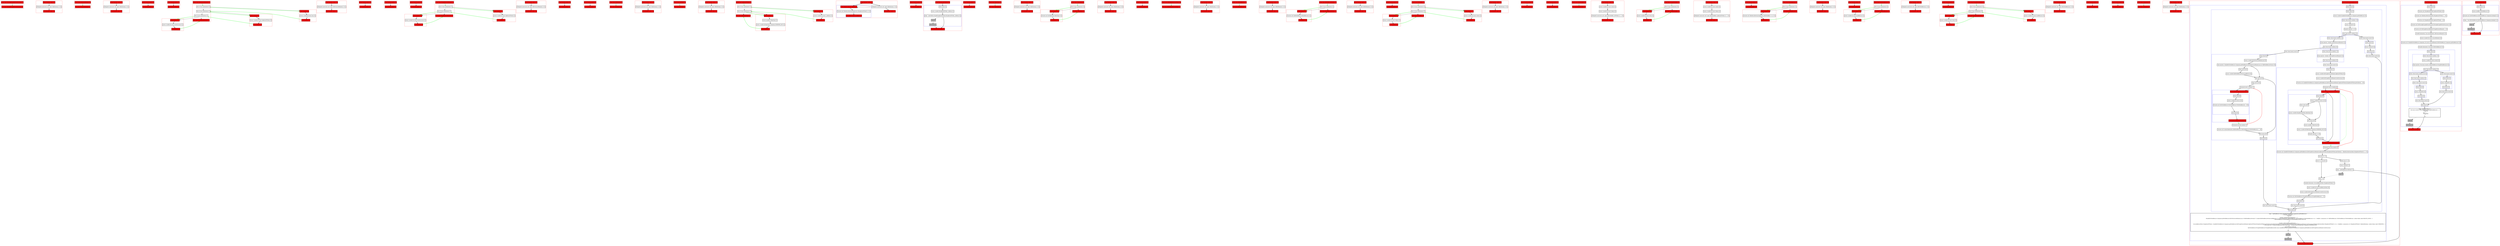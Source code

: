 digraph kt44814_kt {
    graph [nodesep=3]
    node [shape=box penwidth=2]
    edge [penwidth=2]

    subgraph cluster_0 {
        color=red
        0 [label="Enter class FlyweightCapableTreeStructure [1]" style="filled" fillcolor=red];
        1 [label="Exit class FlyweightCapableTreeStructure [1]" style="filled" fillcolor=red];
    }
    0 -> {1} [color=green];

    subgraph cluster_1 {
        color=red
        2 [label="Enter function <init> [2]" style="filled" fillcolor=red];
        3 [label="Delegated constructor call: super<R|kotlin/Any|>() [2]"];
        4 [label="Exit function <init> [2]" style="filled" fillcolor=red];
    }
    2 -> {3};
    3 -> {4};

    subgraph cluster_2 {
        color=red
        5 [label="Enter class FirSourceElement [1]" style="filled" fillcolor=red];
        6 [label="Exit class FirSourceElement [1]" style="filled" fillcolor=red];
    }
    5 -> {6} [color=green];

    subgraph cluster_3 {
        color=red
        7 [label="Enter function <init> [2]" style="filled" fillcolor=red];
        8 [label="Delegated constructor call: super<R|kotlin/Any|>() [2]"];
        9 [label="Exit function <init> [2]" style="filled" fillcolor=red];
    }
    7 -> {8};
    8 -> {9};

    subgraph cluster_4 {
        color=red
        10 [label="Enter function getter [2]" style="filled" fillcolor=red];
        11 [label="Exit function getter [2]" style="filled" fillcolor=red];
    }
    10 -> {11};

    subgraph cluster_5 {
        color=red
        12 [label="Enter function getter [2]" style="filled" fillcolor=red];
        13 [label="Exit function getter [2]" style="filled" fillcolor=red];
    }
    12 -> {13};

    subgraph cluster_6 {
        color=red
        14 [label="Enter class FirPsiSourceElement [1]" style="filled" fillcolor=red];
        15 [label="Part of class initialization [1]"];
        16 [label="Part of class initialization [1]"];
        17 [label="Part of class initialization [1]"];
        18 [label="Exit class FirPsiSourceElement [1]" style="filled" fillcolor=red];
    }
    14 -> {15} [color=green];
    15 -> {16} [style=dotted];
    15 -> {24} [color=green];
    15 -> {24} [style=dashed];
    16 -> {17} [style=dotted];
    16 -> {29} [color=green];
    16 -> {29} [style=dashed];
    17 -> {18} [style=dotted];
    17 -> {34} [color=green];
    17 -> {34} [style=dashed];

    subgraph cluster_7 {
        color=red
        19 [label="Enter function <init> [2]" style="filled" fillcolor=red];
        20 [label="Delegated constructor call: super<R|FirSourceElement|>() [2]"];
        21 [label="Exit function <init> [2]" style="filled" fillcolor=red];
    }
    19 -> {20};
    20 -> {21};

    subgraph cluster_8 {
        color=red
        22 [label="Enter function getter [3]" style="filled" fillcolor=red];
        23 [label="Exit function getter [3]" style="filled" fillcolor=red];
    }
    22 -> {23};

    subgraph cluster_9 {
        color=red
        24 [label="Enter property [2]" style="filled" fillcolor=red];
        25 [label="Access variable R|<local>/psi| [2]"];
        26 [label="Exit property [2]" style="filled" fillcolor=red];
    }
    24 -> {25};
    25 -> {26};
    26 -> {16} [color=green];

    subgraph cluster_10 {
        color=red
        27 [label="Enter function getter [3]" style="filled" fillcolor=red];
        28 [label="Exit function getter [3]" style="filled" fillcolor=red];
    }
    27 -> {28};

    subgraph cluster_11 {
        color=red
        29 [label="Enter property [2]" style="filled" fillcolor=red];
        30 [label="Access variable R|<local>/lighterASTNode| [2]"];
        31 [label="Exit property [2]" style="filled" fillcolor=red];
    }
    29 -> {30};
    30 -> {31};
    31 -> {17} [color=green];

    subgraph cluster_12 {
        color=red
        32 [label="Enter function getter [3]" style="filled" fillcolor=red];
        33 [label="Exit function getter [3]" style="filled" fillcolor=red];
    }
    32 -> {33};

    subgraph cluster_13 {
        color=red
        34 [label="Enter property [2]" style="filled" fillcolor=red];
        35 [label="Access variable R|<local>/treeStructure| [2]"];
        36 [label="Exit property [2]" style="filled" fillcolor=red];
    }
    34 -> {35};
    35 -> {36};
    36 -> {18} [color=green];

    subgraph cluster_14 {
        color=red
        37 [label="Enter class FirLightSourceElement [1]" style="filled" fillcolor=red];
        38 [label="Part of class initialization [1]"];
        39 [label="Part of class initialization [1]"];
        40 [label="Exit class FirLightSourceElement [1]" style="filled" fillcolor=red];
    }
    37 -> {38} [color=green];
    38 -> {39} [style=dotted];
    38 -> {46} [color=green];
    38 -> {46} [style=dashed];
    39 -> {40} [style=dotted];
    39 -> {51} [color=green];
    39 -> {51} [style=dashed];

    subgraph cluster_15 {
        color=red
        41 [label="Enter function <init> [2]" style="filled" fillcolor=red];
        42 [label="Delegated constructor call: super<R|FirSourceElement|>() [2]"];
        43 [label="Exit function <init> [2]" style="filled" fillcolor=red];
    }
    41 -> {42};
    42 -> {43};

    subgraph cluster_16 {
        color=red
        44 [label="Enter function getter [3]" style="filled" fillcolor=red];
        45 [label="Exit function getter [3]" style="filled" fillcolor=red];
    }
    44 -> {45};

    subgraph cluster_17 {
        color=red
        46 [label="Enter property [2]" style="filled" fillcolor=red];
        47 [label="Access variable R|<local>/lighterASTNode| [2]"];
        48 [label="Exit property [2]" style="filled" fillcolor=red];
    }
    46 -> {47};
    47 -> {48};
    48 -> {39} [color=green];

    subgraph cluster_18 {
        color=red
        49 [label="Enter function getter [3]" style="filled" fillcolor=red];
        50 [label="Exit function getter [3]" style="filled" fillcolor=red];
    }
    49 -> {50};

    subgraph cluster_19 {
        color=red
        51 [label="Enter property [2]" style="filled" fillcolor=red];
        52 [label="Access variable R|<local>/treeStructure| [2]"];
        53 [label="Exit property [2]" style="filled" fillcolor=red];
    }
    51 -> {52};
    52 -> {53};
    53 -> {40} [color=green];

    subgraph cluster_20 {
        color=red
        54 [label="Enter class PsiElement [1]" style="filled" fillcolor=red];
        55 [label="Exit class PsiElement [1]" style="filled" fillcolor=red];
    }
    54 -> {55} [color=green];

    subgraph cluster_21 {
        color=red
        56 [label="Enter function <init> [2]" style="filled" fillcolor=red];
        57 [label="Delegated constructor call: super<R|kotlin/Any|>() [2]"];
        58 [label="Exit function <init> [2]" style="filled" fillcolor=red];
    }
    56 -> {57};
    57 -> {58};

    subgraph cluster_22 {
        color=red
        59 [label="Enter class ASTNode [1]" style="filled" fillcolor=red];
        60 [label="Exit class ASTNode [1]" style="filled" fillcolor=red];
    }
    59 -> {60} [color=green];

    subgraph cluster_23 {
        color=red
        61 [label="Enter function <init> [2]" style="filled" fillcolor=red];
        62 [label="Delegated constructor call: super<R|kotlin/Any|>() [2]"];
        63 [label="Exit function <init> [2]" style="filled" fillcolor=red];
    }
    61 -> {62};
    62 -> {63};

    subgraph cluster_24 {
        color=red
        64 [label="Enter class LighterASTNode [1]" style="filled" fillcolor=red];
        65 [label="Part of class initialization [1]"];
        66 [label="Part of class initialization [1]"];
        67 [label="Exit class LighterASTNode [1]" style="filled" fillcolor=red];
    }
    64 -> {65} [color=green];
    65 -> {66} [style=dotted];
    65 -> {76} [color=green];
    65 -> {76} [style=dashed];
    66 -> {67} [style=dotted];
    66 -> {88} [color=green];
    66 -> {88} [style=dashed];

    subgraph cluster_25 {
        color=red
        68 [label="Enter function <init> [2]" style="filled" fillcolor=red];
        subgraph cluster_26 {
            color=blue
            71 [label="Enter default value of _children [3]" style="filled" fillcolor=red];
            72 [label="Function call: R|kotlin/collections/emptyList|<R|LighterASTNode?|>() [3]"];
            73 [label="Exit default value of _children [3]" style="filled" fillcolor=red];
        }
        69 [label="Delegated constructor call: super<R|kotlin/Any|>() [2]"];
        70 [label="Exit function <init> [2]" style="filled" fillcolor=red];
    }
    68 -> {71 69};
    69 -> {70};
    71 -> {72};
    71 -> {71} [style=dashed];
    72 -> {73};

    subgraph cluster_27 {
        color=red
        74 [label="Enter function getter [3]" style="filled" fillcolor=red];
        75 [label="Exit function getter [3]" style="filled" fillcolor=red];
    }
    74 -> {75};

    subgraph cluster_28 {
        color=red
        76 [label="Enter property [2]" style="filled" fillcolor=red];
        77 [label="Access variable R|<local>/_children| [2]"];
        78 [label="Exit property [2]" style="filled" fillcolor=red];
    }
    76 -> {77};
    77 -> {78};
    78 -> {66} [color=green];

    subgraph cluster_29 {
        color=red
        79 [label="Enter function getChildren [2]" style="filled" fillcolor=red];
        subgraph cluster_30 {
            color=blue
            80 [label="Enter block [2]"];
            81 [label="Access variable R|/LighterASTNode._children| [2]"];
            82 [label="Jump: ^getChildren this@R|/LighterASTNode|.R|/LighterASTNode._children| [2]"];
            83 [label="Stub [2]" style="filled" fillcolor=gray];
            84 [label="Exit block [2]" style="filled" fillcolor=gray];
        }
        85 [label="Exit function getChildren [2]" style="filled" fillcolor=red];
    }
    79 -> {80};
    80 -> {81};
    81 -> {82};
    82 -> {85};
    82 -> {83} [style=dotted];
    83 -> {84} [style=dotted];
    84 -> {85} [style=dotted];

    subgraph cluster_31 {
        color=red
        86 [label="Enter function getter [3]" style="filled" fillcolor=red];
        87 [label="Exit function getter [3]" style="filled" fillcolor=red];
    }
    86 -> {87};

    subgraph cluster_32 {
        color=red
        88 [label="Enter property [2]" style="filled" fillcolor=red];
        89 [label="Access qualifier /TokenType [2]"];
        90 [label="Access variable R|/TokenType.Companion.MODIFIER_LIST| [2]"];
        91 [label="Exit property [2]" style="filled" fillcolor=red];
    }
    88 -> {89};
    89 -> {90};
    90 -> {91};
    91 -> {67} [color=green];

    subgraph cluster_33 {
        color=red
        92 [label="Enter class TokenType [1]" style="filled" fillcolor=red];
        93 [label="Exit class TokenType [1]" style="filled" fillcolor=red];
    }
    92 -> {93} [color=green];

    subgraph cluster_34 {
        color=red
        94 [label="Enter function <init> [2]" style="filled" fillcolor=red];
        95 [label="Delegated constructor call: super<R|kotlin/Any|>() [2]"];
        96 [label="Exit function <init> [2]" style="filled" fillcolor=red];
    }
    94 -> {95};
    95 -> {96};

    subgraph cluster_35 {
        color=red
        97 [label="Enter class Companion [2]" style="filled" fillcolor=red];
        98 [label="Part of class initialization [2]"];
        99 [label="Exit class Companion [2]" style="filled" fillcolor=red];
    }
    97 -> {98} [color=green];
    98 -> {99} [style=dotted];
    98 -> {105} [color=green];
    98 -> {105} [style=dashed];

    subgraph cluster_36 {
        color=red
        100 [label="Enter function <init> [3]" style="filled" fillcolor=red];
        101 [label="Delegated constructor call: super<R|kotlin/Any|>() [3]"];
        102 [label="Exit function <init> [3]" style="filled" fillcolor=red];
    }
    100 -> {101};
    101 -> {102};

    subgraph cluster_37 {
        color=red
        103 [label="Enter function getter [4]" style="filled" fillcolor=red];
        104 [label="Exit function getter [4]" style="filled" fillcolor=red];
    }
    103 -> {104};

    subgraph cluster_38 {
        color=red
        105 [label="Enter property [3]" style="filled" fillcolor=red];
        106 [label="Function call: R|/TokenType.TokenType|() [3]"];
        107 [label="Exit property [3]" style="filled" fillcolor=red];
    }
    105 -> {106};
    106 -> {107};
    107 -> {99} [color=green];

    subgraph cluster_39 {
        color=red
        108 [label="Enter class KtModifierKeywordToken [1]" style="filled" fillcolor=red];
        109 [label="Exit class KtModifierKeywordToken [1]" style="filled" fillcolor=red];
    }
    108 -> {109} [color=green];

    subgraph cluster_40 {
        color=red
        110 [label="Enter function <init> [2]" style="filled" fillcolor=red];
        111 [label="Delegated constructor call: super<R|kotlin/Any|>() [2]"];
        112 [label="Exit function <init> [2]" style="filled" fillcolor=red];
    }
    110 -> {111};
    111 -> {112};

    subgraph cluster_41 {
        color=red
        113 [label="Enter class KtModifierList [1]" style="filled" fillcolor=red];
        114 [label="Exit class KtModifierList [1]" style="filled" fillcolor=red];
    }
    113 -> {114} [color=green];

    subgraph cluster_42 {
        color=red
        115 [label="Enter function <init> [2]" style="filled" fillcolor=red];
        116 [label="Delegated constructor call: super<R|PsiElement|>() [2]"];
        117 [label="Exit function <init> [2]" style="filled" fillcolor=red];
    }
    115 -> {116};
    116 -> {117};

    subgraph cluster_43 {
        color=red
        118 [label="Enter class KtModifierListOwner [1]" style="filled" fillcolor=red];
        119 [label="Part of class initialization [1]"];
        120 [label="Exit class KtModifierListOwner [1]" style="filled" fillcolor=red];
    }
    118 -> {119} [color=green];
    119 -> {120} [style=dotted];
    119 -> {126} [color=green];
    119 -> {126} [style=dashed];

    subgraph cluster_44 {
        color=red
        121 [label="Enter function <init> [2]" style="filled" fillcolor=red];
        122 [label="Delegated constructor call: super<R|PsiElement|>() [2]"];
        123 [label="Exit function <init> [2]" style="filled" fillcolor=red];
    }
    121 -> {122};
    122 -> {123};

    subgraph cluster_45 {
        color=red
        124 [label="Enter function getter [3]" style="filled" fillcolor=red];
        125 [label="Exit function getter [3]" style="filled" fillcolor=red];
    }
    124 -> {125};

    subgraph cluster_46 {
        color=red
        126 [label="Enter property [2]" style="filled" fillcolor=red];
        127 [label="Function call: R|/KtModifierList.KtModifierList|() [2]"];
        128 [label="Exit property [2]" style="filled" fillcolor=red];
    }
    126 -> {127};
    127 -> {128};
    128 -> {120} [color=green];

    subgraph cluster_47 {
        color=red
        129 [label="Enter class FirModifier [1]" style="filled" fillcolor=red];
        130 [label="Part of class initialization [1]"];
        131 [label="Part of class initialization [1]"];
        132 [label="Exit class FirModifier [1]" style="filled" fillcolor=red];
    }
    129 -> {130} [color=green];
    130 -> {131} [style=dotted];
    130 -> {138} [color=green];
    130 -> {138} [style=dashed];
    131 -> {132} [style=dotted];
    131 -> {143} [color=green];
    131 -> {143} [style=dashed];

    subgraph cluster_48 {
        color=red
        133 [label="Enter function <init> [2]" style="filled" fillcolor=red];
        134 [label="Delegated constructor call: super<R|kotlin/Any|>() [2]"];
        135 [label="Exit function <init> [2]" style="filled" fillcolor=red];
    }
    133 -> {134};
    134 -> {135};

    subgraph cluster_49 {
        color=red
        136 [label="Enter function getter [3]" style="filled" fillcolor=red];
        137 [label="Exit function getter [3]" style="filled" fillcolor=red];
    }
    136 -> {137};

    subgraph cluster_50 {
        color=red
        138 [label="Enter property [2]" style="filled" fillcolor=red];
        139 [label="Access variable R|<local>/node| [2]"];
        140 [label="Exit property [2]" style="filled" fillcolor=red];
    }
    138 -> {139};
    139 -> {140};
    140 -> {131} [color=green];

    subgraph cluster_51 {
        color=red
        141 [label="Enter function getter [3]" style="filled" fillcolor=red];
        142 [label="Exit function getter [3]" style="filled" fillcolor=red];
    }
    141 -> {142};

    subgraph cluster_52 {
        color=red
        143 [label="Enter property [2]" style="filled" fillcolor=red];
        144 [label="Access variable R|<local>/token| [2]"];
        145 [label="Exit property [2]" style="filled" fillcolor=red];
    }
    143 -> {144};
    144 -> {145};
    145 -> {132} [color=green];

    subgraph cluster_53 {
        color=red
        146 [label="Enter class FirPsiModifier [2]" style="filled" fillcolor=red];
        147 [label="Exit class FirPsiModifier [2]" style="filled" fillcolor=red];
    }
    146 -> {147} [color=green];

    subgraph cluster_54 {
        color=red
        148 [label="Enter function <init> [3]" style="filled" fillcolor=red];
        149 [label="Access variable R|<local>/node| [4]"];
        150 [label="Access variable R|<local>/token| [4]"];
        151 [label="Delegated constructor call: super<R|FirModifier<ASTNode>|>(...) [3]"];
        152 [label="Exit function <init> [3]" style="filled" fillcolor=red];
    }
    148 -> {149};
    149 -> {150};
    150 -> {151};
    151 -> {152};

    subgraph cluster_55 {
        color=red
        153 [label="Enter class FirLightModifier [2]" style="filled" fillcolor=red];
        154 [label="Part of class initialization [2]"];
        155 [label="Exit class FirLightModifier [2]" style="filled" fillcolor=red];
    }
    153 -> {154} [color=green];
    154 -> {155} [style=dotted];
    154 -> {163} [color=green];
    154 -> {163} [style=dashed];

    subgraph cluster_56 {
        color=red
        156 [label="Enter function <init> [3]" style="filled" fillcolor=red];
        157 [label="Access variable R|<local>/node| [4]"];
        158 [label="Access variable R|<local>/token| [4]"];
        159 [label="Delegated constructor call: super<R|FirModifier<LighterASTNode>|>(...) [3]"];
        160 [label="Exit function <init> [3]" style="filled" fillcolor=red];
    }
    156 -> {157};
    157 -> {158};
    158 -> {159};
    159 -> {160};

    subgraph cluster_57 {
        color=red
        161 [label="Enter function getter [4]" style="filled" fillcolor=red];
        162 [label="Exit function getter [4]" style="filled" fillcolor=red];
    }
    161 -> {162};

    subgraph cluster_58 {
        color=red
        163 [label="Enter property [3]" style="filled" fillcolor=red];
        164 [label="Access variable R|<local>/tree| [3]"];
        165 [label="Exit property [3]" style="filled" fillcolor=red];
    }
    163 -> {164};
    164 -> {165};
    165 -> {155} [color=green];

    subgraph cluster_59 {
        color=red
        166 [label="Enter class FirModifierList [1]" style="filled" fillcolor=red];
        167 [label="Part of class initialization [1]"];
        168 [label="Exit class FirModifierList [1]" style="filled" fillcolor=red];
    }
    166 -> {167} [color=green];
    167 -> {168} [style=dotted];
    167 -> {174} [color=green];
    167 -> {174} [style=dashed];

    subgraph cluster_60 {
        color=red
        169 [label="Enter function <init> [2]" style="filled" fillcolor=red];
        170 [label="Delegated constructor call: super<R|kotlin/Any|>() [2]"];
        171 [label="Exit function <init> [2]" style="filled" fillcolor=red];
    }
    169 -> {170};
    170 -> {171};

    subgraph cluster_61 {
        color=red
        172 [label="Enter function getter [3]" style="filled" fillcolor=red];
        173 [label="Exit function getter [3]" style="filled" fillcolor=red];
    }
    172 -> {173};

    subgraph cluster_62 {
        color=red
        174 [label="Enter property [2]" style="filled" fillcolor=red];
        175 [label="Function call: R|kotlin/collections/emptyList|<R|FirModifier<*>|>() [2]"];
        176 [label="Exit property [2]" style="filled" fillcolor=red];
    }
    174 -> {175};
    175 -> {176};
    176 -> {168} [color=green];

    subgraph cluster_63 {
        color=red
        177 [label="Enter class FirPsiModifierList [2]" style="filled" fillcolor=red];
        178 [label="Part of class initialization [2]"];
        179 [label="Exit class FirPsiModifierList [2]" style="filled" fillcolor=red];
    }
    177 -> {178} [color=green];
    178 -> {179} [style=dotted];
    178 -> {185} [color=green];
    178 -> {185} [style=dashed];

    subgraph cluster_64 {
        color=red
        180 [label="Enter function <init> [3]" style="filled" fillcolor=red];
        181 [label="Delegated constructor call: super<R|FirModifierList|>() [3]"];
        182 [label="Exit function <init> [3]" style="filled" fillcolor=red];
    }
    180 -> {181};
    181 -> {182};

    subgraph cluster_65 {
        color=red
        183 [label="Enter function getter [4]" style="filled" fillcolor=red];
        184 [label="Exit function getter [4]" style="filled" fillcolor=red];
    }
    183 -> {184};

    subgraph cluster_66 {
        color=red
        185 [label="Enter property [3]" style="filled" fillcolor=red];
        186 [label="Access variable R|<local>/modifierList| [3]"];
        187 [label="Exit property [3]" style="filled" fillcolor=red];
    }
    185 -> {186};
    186 -> {187};
    187 -> {179} [color=green];

    subgraph cluster_67 {
        color=red
        188 [label="Enter class FirLightModifierList [2]" style="filled" fillcolor=red];
        189 [label="Part of class initialization [2]"];
        190 [label="Part of class initialization [2]"];
        191 [label="Exit class FirLightModifierList [2]" style="filled" fillcolor=red];
    }
    188 -> {189} [color=green];
    189 -> {190} [style=dotted];
    189 -> {197} [color=green];
    189 -> {197} [style=dashed];
    190 -> {191} [style=dotted];
    190 -> {202} [color=green];
    190 -> {202} [style=dashed];

    subgraph cluster_68 {
        color=red
        192 [label="Enter function <init> [3]" style="filled" fillcolor=red];
        193 [label="Delegated constructor call: super<R|FirModifierList|>() [3]"];
        194 [label="Exit function <init> [3]" style="filled" fillcolor=red];
    }
    192 -> {193};
    193 -> {194};

    subgraph cluster_69 {
        color=red
        195 [label="Enter function getter [4]" style="filled" fillcolor=red];
        196 [label="Exit function getter [4]" style="filled" fillcolor=red];
    }
    195 -> {196};

    subgraph cluster_70 {
        color=red
        197 [label="Enter property [3]" style="filled" fillcolor=red];
        198 [label="Access variable R|<local>/modifierList| [3]"];
        199 [label="Exit property [3]" style="filled" fillcolor=red];
    }
    197 -> {198};
    198 -> {199};
    199 -> {190} [color=green];

    subgraph cluster_71 {
        color=red
        200 [label="Enter function getter [4]" style="filled" fillcolor=red];
        201 [label="Exit function getter [4]" style="filled" fillcolor=red];
    }
    200 -> {201};

    subgraph cluster_72 {
        color=red
        202 [label="Enter property [3]" style="filled" fillcolor=red];
        203 [label="Access variable R|<local>/tree| [3]"];
        204 [label="Exit property [3]" style="filled" fillcolor=red];
    }
    202 -> {203};
    203 -> {204};
    204 -> {191} [color=green];

    subgraph cluster_73 {
        color=red
        205 [label="Enter class Companion [2]" style="filled" fillcolor=red];
        206 [label="Exit class Companion [2]" style="filled" fillcolor=red];
    }
    205 -> {206} [color=green];

    subgraph cluster_74 {
        color=red
        207 [label="Enter function <init> [3]" style="filled" fillcolor=red];
        208 [label="Delegated constructor call: super<R|kotlin/Any|>() [3]"];
        209 [label="Exit function <init> [3]" style="filled" fillcolor=red];
    }
    207 -> {208};
    208 -> {209};

    subgraph cluster_75 {
        color=red
        210 [label="Enter function getModifierList [3]" style="filled" fillcolor=red];
        subgraph cluster_76 {
            color=blue
            211 [label="Enter block [3]"];
            subgraph cluster_77 {
                color=blue
                212 [label="Enter when [3]"];
                213 [label="Access variable this@R|/FirModifierList.Companion.getModifierList| [4]"];
                subgraph cluster_78 {
                    color=blue
                    214 [label="Enter when branch condition  [4]"];
                    215 [label="Const: Null(null) [5]"];
                    216 [label="Equality operator == [5]"];
                    217 [label="Exit when branch condition [4]"];
                }
                subgraph cluster_79 {
                    color=blue
                    218 [label="Enter when branch condition  [4]"];
                    219 [label="Type operator: ($subj$ is R|FirPsiSourceElement|) [5]"];
                    220 [label="Exit when branch condition [4]"];
                }
                subgraph cluster_80 {
                    color=blue
                    221 [label="Enter when branch condition  [4]"];
                    222 [label="Type operator: ($subj$ is R|FirLightSourceElement|) [5]"];
                    223 [label="Exit when branch condition [4]"];
                }
                224 [label="Enter when branch result [5]"];
                subgraph cluster_81 {
                    color=blue
                    225 [label="Enter block [7]"];
                    226 [label="Access variable R|/FirLightSourceElement.lighterASTNode| [9]"];
                    227 [label="Access variable R|/FirLightSourceElement.treeStructure| [9]"];
                    228 [label="Function call: this@R|/FirModifierList.Companion.getModifierList|.R|/FirLightSourceElement.lighterASTNode|.R|/LighterASTNode.getChildren|(...) [8]"];
                    229 [label="Postponed enter to lambda [8]"];
                    subgraph cluster_82 {
                        color=blue
                        275 [label="Enter function anonymousFunction [9]" style="filled" fillcolor=red];
                        subgraph cluster_83 {
                            color=blue
                            276 [label="Enter block [9]"];
                            277 [label="Access variable R|<local>/it| [9]"];
                            278 [label="Enter safe call [9]"];
                            279 [label="Access variable R|/LighterASTNode.tokenType| [9]"];
                            280 [label="Exit safe call [9]"];
                            281 [label="Access qualifier /TokenType [9]"];
                            282 [label="Access variable R|/TokenType.Companion.MODIFIER_LIST| [9]"];
                            283 [label="Equality operator == [9]"];
                            284 [label="Exit block [9]"];
                        }
                        285 [label="Exit function anonymousFunction [9]" style="filled" fillcolor=red];
                    }
                    230 [label="Postponed exit from lambda [8]"];
                    231 [label="Function call: this@R|/FirModifierList.Companion.getModifierList|.R|/FirLightSourceElement.lighterASTNode|.R|/LighterASTNode.getChildren|(...).R|kotlin/collections/find|<R|LighterASTNode?|>(...) [7]"];
                    232 [label="Exit lhs of ?: [7]"];
                    233 [label="Enter rhs of ?: [7]"];
                    234 [label="Const: Null(null) [7]"];
                    235 [label="Jump: ^getModifierList Null(null) [7]"];
                    236 [label="Stub [7]" style="filled" fillcolor=gray];
                    237 [label="Lhs of ?: is not null [7]"];
                    238 [label="Exit ?: [7]"];
                    239 [label="Variable declaration: lval modifierListNode: R|LighterASTNode| [7]"];
                    240 [label="Access variable R|<local>/modifierListNode| [8]"];
                    241 [label="Access variable R|/FirLightSourceElement.treeStructure| [8]"];
                    242 [label="Function call: R|/FirModifierList.FirLightModifierList.FirLightModifierList|(...) [7]"];
                    243 [label="Exit block [7]"];
                }
                244 [label="Exit when branch result [6]"];
                245 [label="Enter when branch result [5]"];
                subgraph cluster_84 {
                    color=blue
                    246 [label="Enter block [6]"];
                    247 [label="Access variable R|/FirPsiSourceElement.psi| [6]"];
                    248 [label="Type operator: (this@R|/FirModifierList.Companion.getModifierList|.R|/FirPsiSourceElement.psi| as? R|KtModifierListOwner|) [6]"];
                    249 [label="Enter safe call [6]"];
                    250 [label="Access variable R|/KtModifierListOwner.modifierList| [6]"];
                    251 [label="Exit safe call [6]"];
                    252 [label="Enter safe call [6]"];
                    253 [label="Postponed enter to lambda [7]"];
                    subgraph cluster_85 {
                        color=blue
                        269 [label="Enter function anonymousFunction [8]" style="filled" fillcolor=red];
                        subgraph cluster_86 {
                            color=blue
                            270 [label="Enter block [8]"];
                            271 [label="Access variable R|<local>/it| [9]"];
                            272 [label="Function call: R|/FirModifierList.FirPsiModifierList.FirPsiModifierList|(...) [8]"];
                            273 [label="Exit block [8]"];
                        }
                        274 [label="Exit function anonymousFunction [8]" style="filled" fillcolor=red];
                    }
                    254 [label="Postponed exit from lambda [7]"];
                    255 [label="Function call: $subj$.R|kotlin/let|<R|KtModifierList|, R|FirModifierList.FirPsiModifierList|>(...) [6]"];
                    256 [label="Exit safe call [6]"];
                    257 [label="Exit block [6]"];
                }
                258 [label="Exit when branch result [5]"];
                259 [label="Enter when branch result [5]"];
                subgraph cluster_87 {
                    color=blue
                    260 [label="Enter block [5]"];
                    261 [label="Const: Null(null) [5]"];
                    262 [label="Exit block [5]"];
                }
                263 [label="Exit when branch result [4]"];
                264 [label="Exit when [3]"];
            }
            265 [label="Jump: ^getModifierList when (this@R|/FirModifierList.Companion.getModifierList|) {
    ==($subj$, Null(null)) ->  {
        Null(null)
    }
    ($subj$ is R|FirPsiSourceElement|) ->  {
        (this@R|/FirModifierList.Companion.getModifierList|.R|/FirPsiSourceElement.psi| as? R|KtModifierListOwner|)?.{ $subj$.R|/KtModifierListOwner.modifierList| }?.{ $subj$.R|kotlin/let|<R|KtModifierList|, R|FirModifierList.FirPsiModifierList|>(<L> = let@fun <anonymous>(it: R|KtModifierList|): R|FirModifierList.FirPsiModifierList| <inline=Inline, kind=EXACTLY_ONCE>  {
            ^ R|/FirModifierList.FirPsiModifierList.FirPsiModifierList|(R|<local>/it|)
        }
        ) }
    }
    ($subj$ is R|FirLightSourceElement|) ->  {
        lval modifierListNode: R|LighterASTNode| = this@R|/FirModifierList.Companion.getModifierList|.R|/FirLightSourceElement.lighterASTNode|.R|/LighterASTNode.getChildren|(this@R|/FirModifierList.Companion.getModifierList|.R|/FirLightSourceElement.treeStructure|).R|kotlin/collections/find|<R|LighterASTNode?|>(<L> = find@fun <anonymous>(it: R|LighterASTNode?|): R|kotlin/Boolean| <inline=Inline, kind=UNKNOWN>  {
            ^ ==(R|<local>/it|?.{ $subj$.R|/LighterASTNode.tokenType| }, Q|TokenType|.R|/TokenType.Companion.MODIFIER_LIST|)
        }
        ) ?: ^getModifierList Null(null)
        R|/FirModifierList.FirLightModifierList.FirLightModifierList|(R|<local>/modifierListNode|, this@R|/FirModifierList.Companion.getModifierList|.R|/FirLightSourceElement.treeStructure|)
    }
}
 [3]"];
            266 [label="Stub [3]" style="filled" fillcolor=gray];
            267 [label="Exit block [3]" style="filled" fillcolor=gray];
        }
        268 [label="Exit function getModifierList [3]" style="filled" fillcolor=red];
    }
    210 -> {211};
    211 -> {212};
    212 -> {213};
    213 -> {214};
    214 -> {215};
    215 -> {216};
    216 -> {217};
    217 -> {259 218};
    218 -> {219};
    219 -> {220};
    220 -> {245 221};
    221 -> {222};
    222 -> {223};
    223 -> {224};
    224 -> {225};
    225 -> {226};
    226 -> {227};
    227 -> {228};
    228 -> {229};
    229 -> {275};
    229 -> {230} [color=red];
    229 -> {275} [style=dashed];
    230 -> {231};
    231 -> {232};
    232 -> {237 233};
    233 -> {234};
    234 -> {235};
    235 -> {268};
    235 -> {236} [style=dotted];
    236 -> {238} [style=dotted];
    237 -> {238};
    238 -> {239};
    239 -> {240};
    240 -> {241};
    241 -> {242};
    242 -> {243};
    243 -> {244};
    244 -> {264};
    245 -> {246};
    246 -> {247};
    247 -> {248};
    248 -> {249 251};
    249 -> {250};
    250 -> {251};
    251 -> {252 256};
    252 -> {253};
    253 -> {269};
    253 -> {254} [color=red];
    253 -> {269} [style=dashed];
    254 -> {255};
    255 -> {256};
    256 -> {257};
    257 -> {258};
    258 -> {264};
    259 -> {260};
    260 -> {261};
    261 -> {262};
    262 -> {263};
    263 -> {264};
    264 -> {265};
    265 -> {268};
    265 -> {266} [style=dotted];
    266 -> {267} [style=dotted];
    267 -> {268} [style=dotted];
    269 -> {270};
    270 -> {271};
    271 -> {272};
    272 -> {273};
    273 -> {274};
    274 -> {254} [color=green];
    275 -> {285 276};
    276 -> {277};
    277 -> {278 280};
    278 -> {279};
    279 -> {280};
    280 -> {281};
    281 -> {282};
    282 -> {283};
    283 -> {284};
    284 -> {285};
    285 -> {230} [color=green];
    285 -> {275} [color=green style=dashed];

    subgraph cluster_88 {
        color=red
        286 [label="Enter function boxImpl [3]" style="filled" fillcolor=red];
        subgraph cluster_89 {
            color=blue
            287 [label="Enter block [3]"];
            288 [label="Function call: R|/LighterASTNode.LighterASTNode|() [6]"];
            289 [label="Function call: R|kotlin/collections/listOf|<R|LighterASTNode|>(...) [5]"];
            290 [label="Function call: R|/LighterASTNode.LighterASTNode|(...) [4]"];
            291 [label="Function call: R|/FlyweightCapableTreeStructure.FlyweightCapableTreeStructure|() [4]"];
            292 [label="Function call: R|/FirLightSourceElement.FirLightSourceElement|(...) [3]"];
            293 [label="Variable declaration: lval sourceElement: R|FirSourceElement?| [3]"];
            294 [label="Access variable R|<local>/sourceElement| [4]"];
            295 [label="Function call: (this@R|/FirModifierList.Companion|, R|<local>/sourceElement|).R|/FirModifierList.Companion.getModifierList|() [3]"];
            296 [label="Variable declaration: lval result: R|FirModifierList?| [3]"];
            subgraph cluster_90 {
                color=blue
                297 [label="Enter when [3]"];
                subgraph cluster_91 {
                    color=blue
                    298 [label="Enter when branch condition  [4]"];
                    299 [label="Access variable R|<local>/result| [5]"];
                    300 [label="Type operator: (R|<local>/result| is R|FirModifierList.FirLightModifierList|) [5]"];
                    301 [label="Exit when branch condition [4]"];
                }
                subgraph cluster_92 {
                    color=blue
                    302 [label="Enter when branch condition else [4]"];
                    303 [label="Exit when branch condition [4]"];
                }
                304 [label="Enter when branch result [5]"];
                subgraph cluster_93 {
                    color=blue
                    305 [label="Enter block [6]"];
                    306 [label="Const: String(Fail) [6]"];
                    307 [label="Exit block [6]"];
                }
                308 [label="Exit when branch result [5]"];
                309 [label="Enter when branch result [5]"];
                subgraph cluster_94 {
                    color=blue
                    310 [label="Enter block [5]"];
                    311 [label="Const: String(OK) [5]"];
                    312 [label="Exit block [5]"];
                }
                313 [label="Exit when branch result [4]"];
                314 [label="Exit when [3]"];
            }
            315 [label="Jump: ^boxImpl when () {
    (R|<local>/result| is R|FirModifierList.FirLightModifierList|) ->  {
        String(OK)
    }
    else ->  {
        String(Fail)
    }
}
 [3]"];
            316 [label="Stub [3]" style="filled" fillcolor=gray];
            317 [label="Exit block [3]" style="filled" fillcolor=gray];
        }
        318 [label="Exit function boxImpl [3]" style="filled" fillcolor=red];
    }
    286 -> {287};
    287 -> {288};
    288 -> {289};
    289 -> {290};
    290 -> {291};
    291 -> {292};
    292 -> {293};
    293 -> {294};
    294 -> {295};
    295 -> {296};
    296 -> {297};
    297 -> {298};
    298 -> {299};
    299 -> {300};
    300 -> {301};
    301 -> {309 302};
    302 -> {303};
    303 -> {304};
    304 -> {305};
    305 -> {306};
    306 -> {307};
    307 -> {308};
    308 -> {314};
    309 -> {310};
    310 -> {311};
    311 -> {312};
    312 -> {313};
    313 -> {314};
    314 -> {315};
    315 -> {318};
    315 -> {316} [style=dotted];
    316 -> {317} [style=dotted];
    317 -> {318} [style=dotted];

    subgraph cluster_95 {
        color=red
        319 [label="Enter function box [1]" style="filled" fillcolor=red];
        subgraph cluster_96 {
            color=blue
            320 [label="Enter block [1]"];
            321 [label="Access qualifier /FirModifierList [2]"];
            322 [label="Function call: Q|FirModifierList|.R|/FirModifierList.Companion.boxImpl|() [1]"];
            323 [label="Jump: ^box Q|FirModifierList|.R|/FirModifierList.Companion.boxImpl|() [1]"];
            324 [label="Stub [1]" style="filled" fillcolor=gray];
            325 [label="Exit block [1]" style="filled" fillcolor=gray];
        }
        326 [label="Exit function box [1]" style="filled" fillcolor=red];
    }
    319 -> {320};
    320 -> {321};
    321 -> {322};
    322 -> {323};
    323 -> {326};
    323 -> {324} [style=dotted];
    324 -> {325} [style=dotted];
    325 -> {326} [style=dotted];

}
